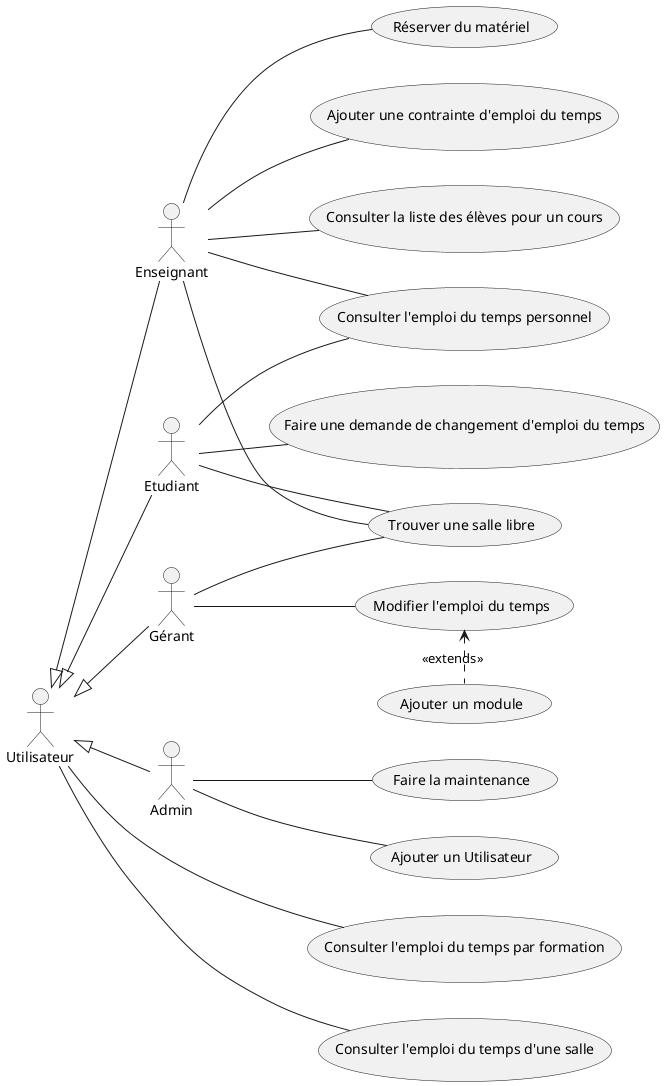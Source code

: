 @startuml 

Enseignant -up-|> Utilisateur
Etudiant -up-|> Utilisateur
Admin -up-|> Utilisateur
Gérant -up-|> Utilisateur

left to right direction

Admin -- (Faire la maintenance)
Gérant -- (Modifier l'emploi du temps)
(Ajouter un module) .left.> (Modifier l'emploi du temps) : <<extends>>
Etudiant -- (Consulter l'emploi du temps personnel)
Enseignant -- (Consulter l'emploi du temps personnel)
Utilisateur --- (Consulter l'emploi du temps par formation)
Utilisateur --- (Consulter l'emploi du temps d'une salle)
Enseignant -- (Réserver du matériel)
Etudiant -- (Faire une demande de changement d'emploi du temps)
Admin -- (Ajouter un Utilisateur)
Enseignant -- (Ajouter une contrainte d'emploi du temps)
Enseignant -- (Consulter la liste des élèves pour un cours)
Etudiant -- (Trouver une salle libre)
Enseignant -- (Trouver une salle libre)
Gérant -- (Trouver une salle libre)

@enduml

